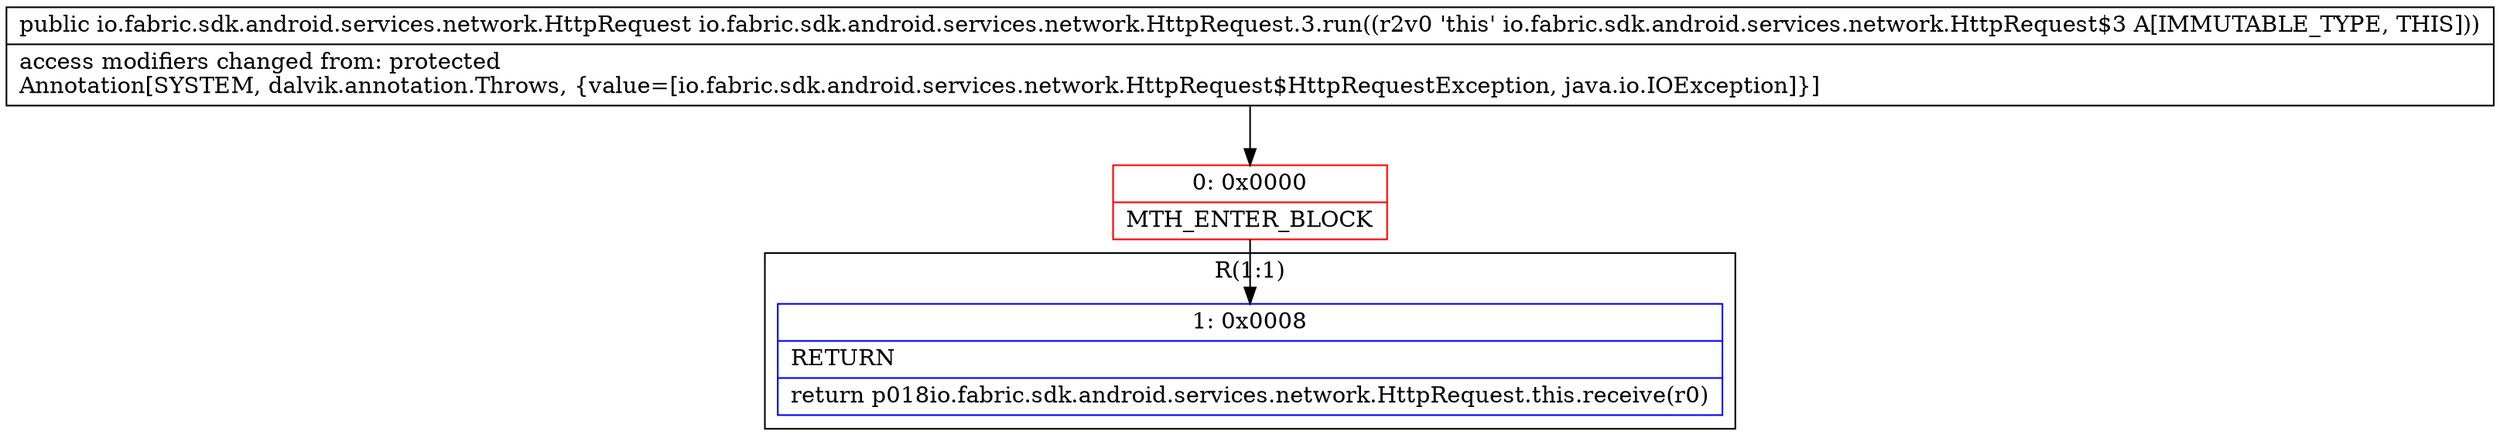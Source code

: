 digraph "CFG forio.fabric.sdk.android.services.network.HttpRequest.3.run()Lio\/fabric\/sdk\/android\/services\/network\/HttpRequest;" {
subgraph cluster_Region_884700908 {
label = "R(1:1)";
node [shape=record,color=blue];
Node_1 [shape=record,label="{1\:\ 0x0008|RETURN\l|return p018io.fabric.sdk.android.services.network.HttpRequest.this.receive(r0)\l}"];
}
Node_0 [shape=record,color=red,label="{0\:\ 0x0000|MTH_ENTER_BLOCK\l}"];
MethodNode[shape=record,label="{public io.fabric.sdk.android.services.network.HttpRequest io.fabric.sdk.android.services.network.HttpRequest.3.run((r2v0 'this' io.fabric.sdk.android.services.network.HttpRequest$3 A[IMMUTABLE_TYPE, THIS]))  | access modifiers changed from: protected\lAnnotation[SYSTEM, dalvik.annotation.Throws, \{value=[io.fabric.sdk.android.services.network.HttpRequest$HttpRequestException, java.io.IOException]\}]\l}"];
MethodNode -> Node_0;
Node_0 -> Node_1;
}

